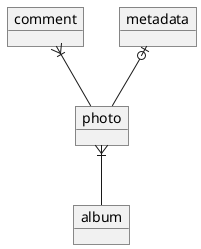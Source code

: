 @startuml
object photo

object album

object comment

object metadata

photo }|-- album
comment }|-- photo
metadata |o-- photo
@enduml